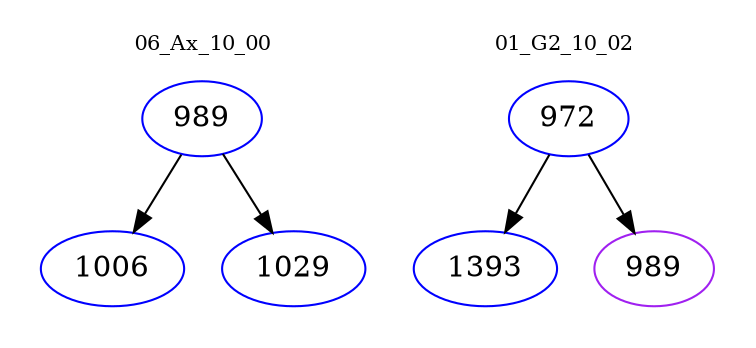 digraph{
subgraph cluster_0 {
color = white
label = "06_Ax_10_00";
fontsize=10;
T0_989 [label="989", color="blue"]
T0_989 -> T0_1006 [color="black"]
T0_1006 [label="1006", color="blue"]
T0_989 -> T0_1029 [color="black"]
T0_1029 [label="1029", color="blue"]
}
subgraph cluster_1 {
color = white
label = "01_G2_10_02";
fontsize=10;
T1_972 [label="972", color="blue"]
T1_972 -> T1_1393 [color="black"]
T1_1393 [label="1393", color="blue"]
T1_972 -> T1_989 [color="black"]
T1_989 [label="989", color="purple"]
}
}

